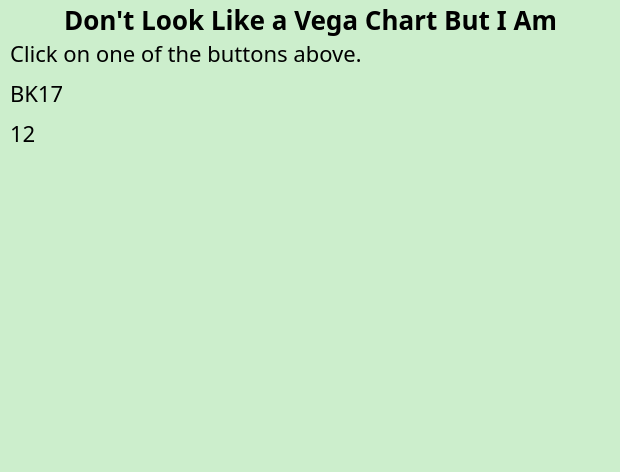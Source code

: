 {"$schema": "https://vega.github.io/schema/vega/v5.0.json",
      "description": "A simple bar chart with embedded data.",
      "title": "Don't Look Like a Vega Chart But I Am",
      "autosize": "pad",
      "padding": 5,
      "background": "#cec",
      "signals": [
        {
          "name": "width",
          "update": "300"
        },
        {
          "name": "height",
          "update": "200"
        },
        {
          "name": "textlabel",
          "value": "Click on one of the buttons above.",
          "on": [
            {
              "events": ".btn:click",
              "update": "event.currentTarget.value",
              "force":  true
            }
          ]
        },
        {
          "name": "ntaCode",
          "value": "BK17"
        },
        {
          "name": "xmove",
          "value": 12,
          "on": [
            {
              "events": "mousemove",
              "update": "x()",
              "force": true
            }
          ]
        },
        {
          "name": "clock",
          "on": [
            {
              "events": "window:updateclock",
              "update": "event.detail.time"
            }
          ]
        }
      ],
      "marks": [
        {
          "type": "text",
          "encode": {
            "enter": {
              "x": {"value": 0},
              "y": {"value": 0}
            },
            "update": {
            	"text": {"signal": "textlabel"}
        		}
        	}
        },
        {
            "type": "text",
            "encode": {
              "enter": {
                "x": {"value": 0},
                "y": {"value": 20}    
              },
              "update": {
                  "text": {"signal": "ntaCode"}
                  }
              }
          },
        {
          "type": "text",
          "encode": {
            "enter": {
              "x": {"value": 0},
              "y": {"value": 40}
            },
            "update": {
              "text": {"signal": "xmove"}
            }
          }
        },
        {
          "type": "text",
          "encode": {
            "enter": {
              "x": {"value": 0},
              "y": {"value": 60}
            },
            "update": {
              "text": {"signal": "clock"}
            }
          }
        }
      ]
    }